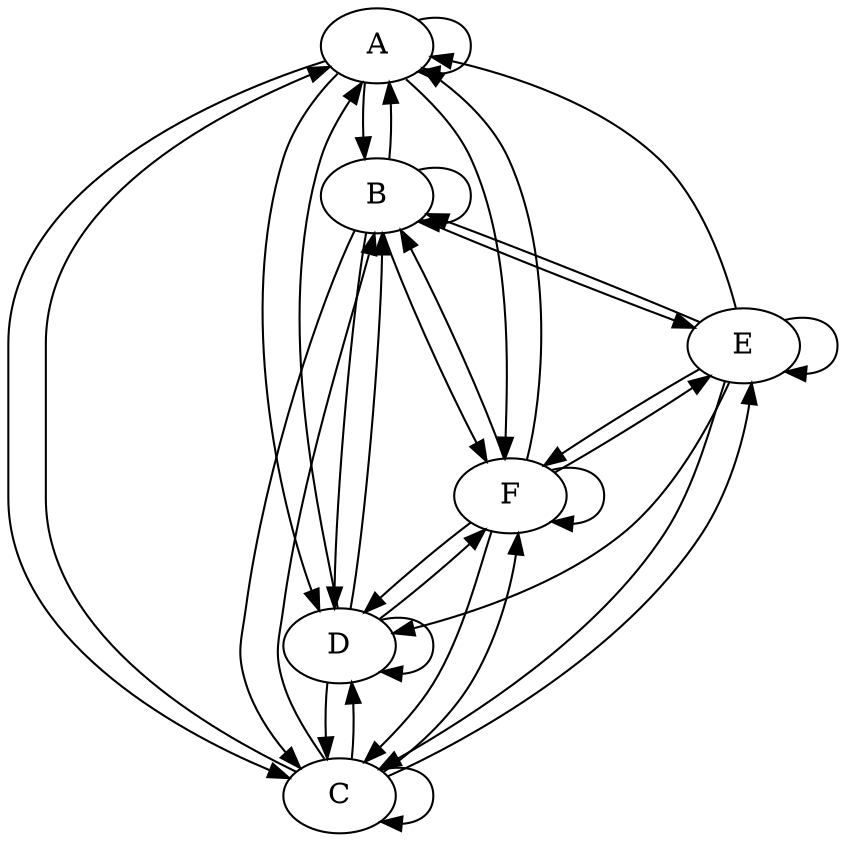 digraph {
   A
   A->A
   A->B
   A->C
   A->D
   A->F
   B
   B->A
   B->B
   B->C
   B->D
   B->E
   B->F
   C
   C->A
   C->B
   C->C
   C->D
   C->E
   C->F
   D
   D->A
   D->B
   D->C
   D->D
   D->F
   E
   E->A
   E->B
   E->C
   E->D
   E->E
   E->F
   F
   F->A
   F->B
   F->C
   F->D
   F->E
   F->F
}
